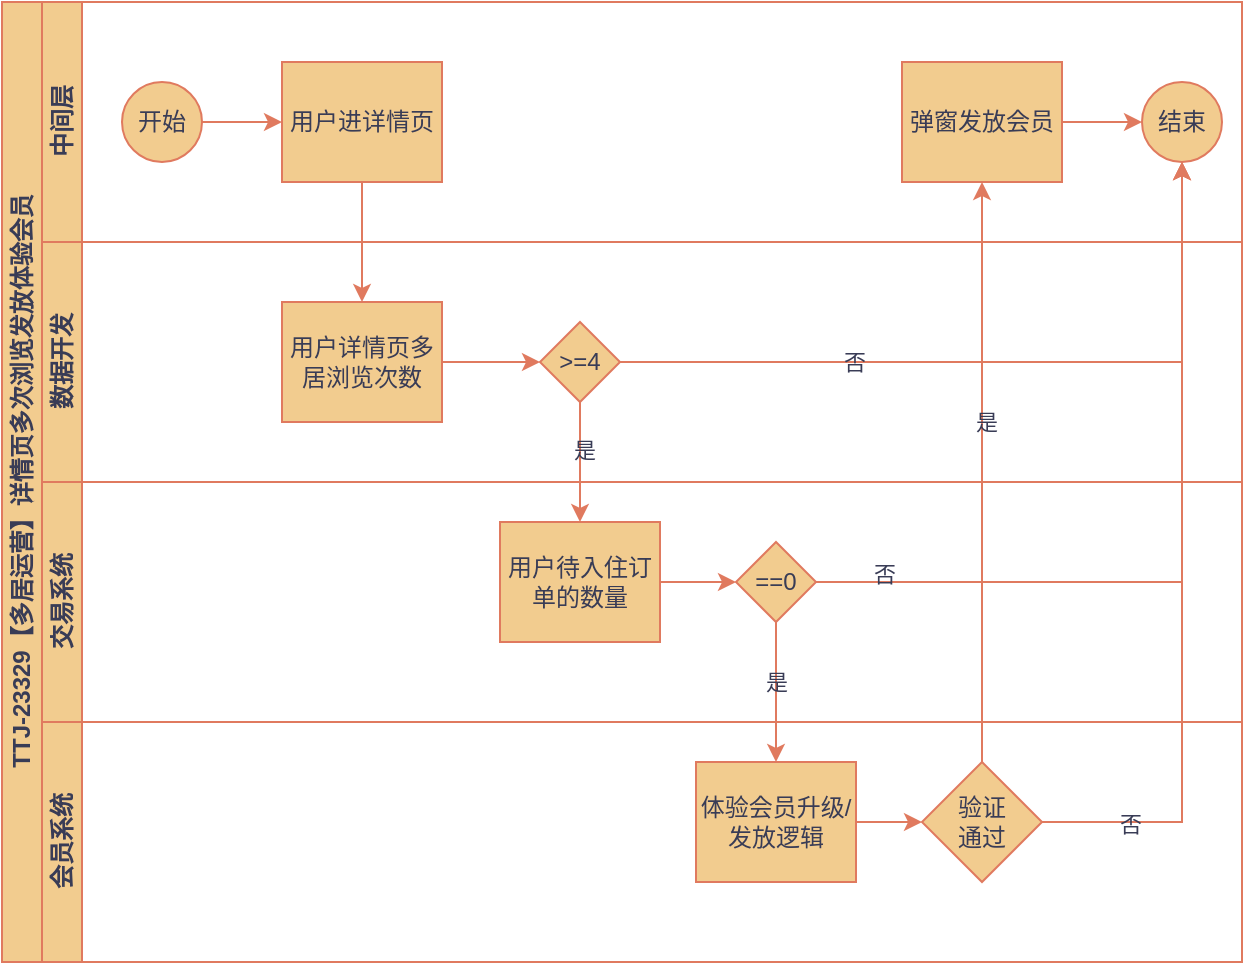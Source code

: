 <mxfile version="21.6.1" type="github">
  <diagram id="prtHgNgQTEPvFCAcTncT" name="Page-1">
    <mxGraphModel dx="1194" dy="773" grid="1" gridSize="10" guides="1" tooltips="1" connect="1" arrows="1" fold="1" page="1" pageScale="1" pageWidth="827" pageHeight="1169" math="0" shadow="0">
      <root>
        <mxCell id="0" />
        <mxCell id="1" parent="0" />
        <mxCell id="dNxyNK7c78bLwvsdeMH5-19" value="TTJ-23329【多居运营】详情页多次浏览发放体验会员" style="swimlane;html=1;childLayout=stackLayout;resizeParent=1;resizeParentMax=0;horizontal=0;startSize=20;horizontalStack=0;labelBackgroundColor=none;fillColor=#F2CC8F;strokeColor=#E07A5F;fontColor=#393C56;rounded=0;" parent="1" vertex="1">
          <mxGeometry x="120" y="120" width="620" height="480" as="geometry" />
        </mxCell>
        <mxCell id="dNxyNK7c78bLwvsdeMH5-20" value="中间层" style="swimlane;html=1;startSize=20;horizontal=0;labelBackgroundColor=none;fillColor=#F2CC8F;strokeColor=#E07A5F;fontColor=#393C56;rounded=0;" parent="dNxyNK7c78bLwvsdeMH5-19" vertex="1">
          <mxGeometry x="20" width="600" height="120" as="geometry" />
        </mxCell>
        <mxCell id="dNxyNK7c78bLwvsdeMH5-25" value="" style="edgeStyle=orthogonalEdgeStyle;rounded=0;orthogonalLoop=1;jettySize=auto;html=1;labelBackgroundColor=none;strokeColor=#E07A5F;fontColor=default;" parent="dNxyNK7c78bLwvsdeMH5-20" source="dNxyNK7c78bLwvsdeMH5-23" target="dNxyNK7c78bLwvsdeMH5-24" edge="1">
          <mxGeometry relative="1" as="geometry" />
        </mxCell>
        <mxCell id="dNxyNK7c78bLwvsdeMH5-23" value="开始" style="ellipse;whiteSpace=wrap;html=1;labelBackgroundColor=none;fillColor=#F2CC8F;strokeColor=#E07A5F;fontColor=#393C56;rounded=0;" parent="dNxyNK7c78bLwvsdeMH5-20" vertex="1">
          <mxGeometry x="40" y="40" width="40" height="40" as="geometry" />
        </mxCell>
        <mxCell id="dNxyNK7c78bLwvsdeMH5-24" value="用户进详情页" style="rounded=0;whiteSpace=wrap;html=1;fontFamily=Helvetica;fontSize=12;fontColor=#393C56;align=center;labelBackgroundColor=none;fillColor=#F2CC8F;strokeColor=#E07A5F;" parent="dNxyNK7c78bLwvsdeMH5-20" vertex="1">
          <mxGeometry x="120" y="30" width="80" height="60" as="geometry" />
        </mxCell>
        <mxCell id="dNxyNK7c78bLwvsdeMH5-30" value="弹窗发放会员" style="rounded=0;whiteSpace=wrap;html=1;fontFamily=Helvetica;fontSize=12;fontColor=#393C56;align=center;labelBackgroundColor=none;fillColor=#F2CC8F;strokeColor=#E07A5F;" parent="dNxyNK7c78bLwvsdeMH5-20" vertex="1">
          <mxGeometry x="430" y="30" width="80" height="60" as="geometry" />
        </mxCell>
        <mxCell id="dNxyNK7c78bLwvsdeMH5-32" value="结束" style="ellipse;whiteSpace=wrap;html=1;labelBackgroundColor=none;fillColor=#F2CC8F;strokeColor=#E07A5F;fontColor=#393C56;rounded=0;" parent="dNxyNK7c78bLwvsdeMH5-20" vertex="1">
          <mxGeometry x="550" y="40" width="40" height="40" as="geometry" />
        </mxCell>
        <mxCell id="dNxyNK7c78bLwvsdeMH5-33" value="" style="edgeStyle=orthogonalEdgeStyle;rounded=0;orthogonalLoop=1;jettySize=auto;html=1;endArrow=classic;endFill=1;labelBackgroundColor=none;strokeColor=#E07A5F;fontColor=default;" parent="dNxyNK7c78bLwvsdeMH5-20" source="dNxyNK7c78bLwvsdeMH5-30" target="dNxyNK7c78bLwvsdeMH5-32" edge="1">
          <mxGeometry relative="1" as="geometry" />
        </mxCell>
        <mxCell id="dNxyNK7c78bLwvsdeMH5-21" value="数据开发" style="swimlane;html=1;startSize=20;horizontal=0;labelBackgroundColor=none;fillColor=#F2CC8F;strokeColor=#E07A5F;fontColor=#393C56;rounded=0;" parent="dNxyNK7c78bLwvsdeMH5-19" vertex="1">
          <mxGeometry x="20" y="120" width="600" height="120" as="geometry" />
        </mxCell>
        <mxCell id="dNxyNK7c78bLwvsdeMH5-29" value="" style="edgeStyle=orthogonalEdgeStyle;rounded=0;orthogonalLoop=1;jettySize=auto;html=1;endArrow=classic;endFill=1;labelBackgroundColor=none;strokeColor=#E07A5F;fontColor=default;" parent="dNxyNK7c78bLwvsdeMH5-21" source="dNxyNK7c78bLwvsdeMH5-26" target="dNxyNK7c78bLwvsdeMH5-28" edge="1">
          <mxGeometry relative="1" as="geometry" />
        </mxCell>
        <mxCell id="dNxyNK7c78bLwvsdeMH5-26" value="用户详情页多居浏览次数" style="rounded=0;whiteSpace=wrap;html=1;fontFamily=Helvetica;fontSize=12;fontColor=#393C56;align=center;labelBackgroundColor=none;fillColor=#F2CC8F;strokeColor=#E07A5F;" parent="dNxyNK7c78bLwvsdeMH5-21" vertex="1">
          <mxGeometry x="120" y="30" width="80" height="60" as="geometry" />
        </mxCell>
        <mxCell id="dNxyNK7c78bLwvsdeMH5-28" value="&amp;gt;=4" style="rhombus;whiteSpace=wrap;html=1;fontFamily=Helvetica;fontSize=12;fontColor=#393C56;align=center;labelBackgroundColor=none;fillColor=#F2CC8F;strokeColor=#E07A5F;rounded=0;" parent="dNxyNK7c78bLwvsdeMH5-21" vertex="1">
          <mxGeometry x="249" y="40" width="40" height="40" as="geometry" />
        </mxCell>
        <mxCell id="kH6p6_VHrQK2gWuUlMil-5" value="交易系统" style="swimlane;html=1;startSize=20;horizontal=0;points=[[0,0,0,0,0],[0,0.25,0,0,0],[0,0.5,0,0,0],[0,0.75,0,0,0],[0,1,0,0,0],[0.25,0,0,0,0],[0.25,1,0,0,0],[0.5,0,0,0,0],[0.5,1,0,0,0],[0.75,0,0,0,0],[0.75,1,0,0,0],[1,0,0,0,0],[1,0.25,0,0,0],[1,0.5,0,0,0],[1,0.75,0,0,0],[1,1,0,0,0]];labelBackgroundColor=none;fillColor=#F2CC8F;strokeColor=#E07A5F;fontColor=#393C56;rounded=0;" parent="dNxyNK7c78bLwvsdeMH5-19" vertex="1">
          <mxGeometry x="20" y="240" width="600" height="120" as="geometry" />
        </mxCell>
        <mxCell id="kH6p6_VHrQK2gWuUlMil-6" value="" style="edgeStyle=orthogonalEdgeStyle;rounded=0;orthogonalLoop=1;jettySize=auto;html=1;endArrow=classic;endFill=1;labelBackgroundColor=none;strokeColor=#E07A5F;fontColor=default;" parent="kH6p6_VHrQK2gWuUlMil-5" source="kH6p6_VHrQK2gWuUlMil-7" target="kH6p6_VHrQK2gWuUlMil-8" edge="1">
          <mxGeometry relative="1" as="geometry" />
        </mxCell>
        <mxCell id="kH6p6_VHrQK2gWuUlMil-7" value="用户待入住订单的数量" style="rounded=0;whiteSpace=wrap;html=1;fontFamily=Helvetica;fontSize=12;fontColor=#393C56;align=center;labelBackgroundColor=none;fillColor=#F2CC8F;strokeColor=#E07A5F;" parent="kH6p6_VHrQK2gWuUlMil-5" vertex="1">
          <mxGeometry x="229" y="20" width="80" height="60" as="geometry" />
        </mxCell>
        <mxCell id="kH6p6_VHrQK2gWuUlMil-8" value="==0" style="rhombus;whiteSpace=wrap;html=1;fontFamily=Helvetica;fontSize=12;fontColor=#393C56;align=center;labelBackgroundColor=none;fillColor=#F2CC8F;strokeColor=#E07A5F;rounded=0;" parent="kH6p6_VHrQK2gWuUlMil-5" vertex="1">
          <mxGeometry x="347" y="30" width="40" height="40" as="geometry" />
        </mxCell>
        <mxCell id="dNxyNK7c78bLwvsdeMH5-22" value="会员系统" style="swimlane;html=1;startSize=20;horizontal=0;points=[[0,0,0,0,0],[0,0.25,0,0,0],[0,0.5,0,0,0],[0,0.75,0,0,0],[0,1,0,0,0],[0.25,0,0,0,0],[0.25,1,0,0,0],[0.5,0,0,0,0],[0.5,1,0,0,0],[0.75,0,0,0,0],[0.75,1,0,0,0],[1,0,0,0,0],[1,0.25,0,0,0],[1,0.5,0,0,0],[1,0.75,0,0,0],[1,1,0,0,0]];labelBackgroundColor=none;fillColor=#F2CC8F;strokeColor=#E07A5F;fontColor=#393C56;rounded=0;" parent="dNxyNK7c78bLwvsdeMH5-19" vertex="1">
          <mxGeometry x="20" y="360" width="600" height="120" as="geometry">
            <mxRectangle x="20" y="360" width="430" height="30" as="alternateBounds" />
          </mxGeometry>
        </mxCell>
        <mxCell id="kH6p6_VHrQK2gWuUlMil-25" value="" style="edgeStyle=orthogonalEdgeStyle;rounded=0;orthogonalLoop=1;jettySize=auto;html=1;labelBackgroundColor=none;strokeColor=#E07A5F;fontColor=default;" parent="dNxyNK7c78bLwvsdeMH5-22" source="dNxyNK7c78bLwvsdeMH5-34" target="kH6p6_VHrQK2gWuUlMil-12" edge="1">
          <mxGeometry relative="1" as="geometry" />
        </mxCell>
        <mxCell id="dNxyNK7c78bLwvsdeMH5-34" value="体验会员升级/发放逻辑" style="rounded=0;whiteSpace=wrap;html=1;fontFamily=Helvetica;fontSize=12;fontColor=#393C56;align=center;labelBackgroundColor=none;fillColor=#F2CC8F;strokeColor=#E07A5F;" parent="dNxyNK7c78bLwvsdeMH5-22" vertex="1">
          <mxGeometry x="327" y="20" width="80" height="60" as="geometry" />
        </mxCell>
        <mxCell id="kH6p6_VHrQK2gWuUlMil-12" value="验证&lt;br&gt;通过" style="rhombus;whiteSpace=wrap;html=1;fontFamily=Helvetica;fontSize=12;fontColor=#393C56;align=center;labelBackgroundColor=none;fillColor=#F2CC8F;strokeColor=#E07A5F;rounded=0;" parent="dNxyNK7c78bLwvsdeMH5-22" vertex="1">
          <mxGeometry x="440" y="20" width="60" height="60" as="geometry" />
        </mxCell>
        <mxCell id="kH6p6_VHrQK2gWuUlMil-9" value="" style="edgeStyle=orthogonalEdgeStyle;rounded=0;orthogonalLoop=1;jettySize=auto;html=1;labelBackgroundColor=none;strokeColor=#E07A5F;fontColor=default;" parent="dNxyNK7c78bLwvsdeMH5-19" source="dNxyNK7c78bLwvsdeMH5-24" target="dNxyNK7c78bLwvsdeMH5-26" edge="1">
          <mxGeometry relative="1" as="geometry" />
        </mxCell>
        <mxCell id="kH6p6_VHrQK2gWuUlMil-10" value="" style="edgeStyle=orthogonalEdgeStyle;rounded=0;orthogonalLoop=1;jettySize=auto;html=1;labelBackgroundColor=none;strokeColor=#E07A5F;fontColor=default;" parent="dNxyNK7c78bLwvsdeMH5-19" source="dNxyNK7c78bLwvsdeMH5-28" target="kH6p6_VHrQK2gWuUlMil-7" edge="1">
          <mxGeometry relative="1" as="geometry" />
        </mxCell>
        <mxCell id="kH6p6_VHrQK2gWuUlMil-15" value="是" style="edgeLabel;html=1;align=center;verticalAlign=middle;resizable=0;points=[];labelBackgroundColor=none;fontColor=#393C56;rounded=0;" parent="kH6p6_VHrQK2gWuUlMil-10" vertex="1" connectable="0">
          <mxGeometry x="-0.212" y="2" relative="1" as="geometry">
            <mxPoint as="offset" />
          </mxGeometry>
        </mxCell>
        <mxCell id="kH6p6_VHrQK2gWuUlMil-11" value="" style="edgeStyle=orthogonalEdgeStyle;rounded=0;orthogonalLoop=1;jettySize=auto;html=1;labelBackgroundColor=none;strokeColor=#E07A5F;fontColor=default;" parent="dNxyNK7c78bLwvsdeMH5-19" source="kH6p6_VHrQK2gWuUlMil-8" target="dNxyNK7c78bLwvsdeMH5-34" edge="1">
          <mxGeometry relative="1" as="geometry" />
        </mxCell>
        <mxCell id="kH6p6_VHrQK2gWuUlMil-16" value="是" style="edgeLabel;html=1;align=center;verticalAlign=middle;resizable=0;points=[];labelBackgroundColor=none;fontColor=#393C56;rounded=0;" parent="kH6p6_VHrQK2gWuUlMil-11" vertex="1" connectable="0">
          <mxGeometry x="-0.163" relative="1" as="geometry">
            <mxPoint as="offset" />
          </mxGeometry>
        </mxCell>
        <mxCell id="kH6p6_VHrQK2gWuUlMil-14" style="edgeStyle=orthogonalEdgeStyle;rounded=0;orthogonalLoop=1;jettySize=auto;html=1;labelBackgroundColor=none;strokeColor=#E07A5F;fontColor=default;" parent="dNxyNK7c78bLwvsdeMH5-19" source="kH6p6_VHrQK2gWuUlMil-12" target="dNxyNK7c78bLwvsdeMH5-30" edge="1">
          <mxGeometry relative="1" as="geometry" />
        </mxCell>
        <mxCell id="kH6p6_VHrQK2gWuUlMil-24" value="是" style="edgeLabel;html=1;align=center;verticalAlign=middle;resizable=0;points=[];labelBackgroundColor=none;fontColor=#393C56;rounded=0;" parent="kH6p6_VHrQK2gWuUlMil-14" vertex="1" connectable="0">
          <mxGeometry x="0.173" y="-2" relative="1" as="geometry">
            <mxPoint as="offset" />
          </mxGeometry>
        </mxCell>
        <mxCell id="kH6p6_VHrQK2gWuUlMil-18" style="edgeStyle=orthogonalEdgeStyle;rounded=0;orthogonalLoop=1;jettySize=auto;html=1;exitX=1;exitY=0.5;exitDx=0;exitDy=0;labelBackgroundColor=none;strokeColor=#E07A5F;fontColor=default;" parent="dNxyNK7c78bLwvsdeMH5-19" source="dNxyNK7c78bLwvsdeMH5-28" target="dNxyNK7c78bLwvsdeMH5-32" edge="1">
          <mxGeometry relative="1" as="geometry" />
        </mxCell>
        <mxCell id="kH6p6_VHrQK2gWuUlMil-19" value="否" style="edgeLabel;html=1;align=center;verticalAlign=middle;resizable=0;points=[];labelBackgroundColor=none;fontColor=#393C56;rounded=0;" parent="kH6p6_VHrQK2gWuUlMil-18" vertex="1" connectable="0">
          <mxGeometry x="-0.389" relative="1" as="geometry">
            <mxPoint as="offset" />
          </mxGeometry>
        </mxCell>
        <mxCell id="kH6p6_VHrQK2gWuUlMil-20" style="edgeStyle=orthogonalEdgeStyle;rounded=0;orthogonalLoop=1;jettySize=auto;html=1;entryX=0.5;entryY=1;entryDx=0;entryDy=0;labelBackgroundColor=none;strokeColor=#E07A5F;fontColor=default;" parent="dNxyNK7c78bLwvsdeMH5-19" source="kH6p6_VHrQK2gWuUlMil-8" target="dNxyNK7c78bLwvsdeMH5-32" edge="1">
          <mxGeometry relative="1" as="geometry" />
        </mxCell>
        <mxCell id="kH6p6_VHrQK2gWuUlMil-21" value="否" style="edgeLabel;html=1;align=center;verticalAlign=middle;resizable=0;points=[];labelBackgroundColor=none;fontColor=#393C56;rounded=0;" parent="kH6p6_VHrQK2gWuUlMil-20" vertex="1" connectable="0">
          <mxGeometry x="-0.826" y="4" relative="1" as="geometry">
            <mxPoint as="offset" />
          </mxGeometry>
        </mxCell>
        <mxCell id="kH6p6_VHrQK2gWuUlMil-22" style="edgeStyle=orthogonalEdgeStyle;rounded=0;orthogonalLoop=1;jettySize=auto;html=1;exitX=1;exitY=0.5;exitDx=0;exitDy=0;labelBackgroundColor=none;strokeColor=#E07A5F;fontColor=default;" parent="dNxyNK7c78bLwvsdeMH5-19" source="kH6p6_VHrQK2gWuUlMil-12" target="dNxyNK7c78bLwvsdeMH5-32" edge="1">
          <mxGeometry relative="1" as="geometry">
            <mxPoint x="590" y="90" as="targetPoint" />
          </mxGeometry>
        </mxCell>
        <mxCell id="kH6p6_VHrQK2gWuUlMil-26" value="否" style="edgeLabel;html=1;align=center;verticalAlign=middle;resizable=0;points=[];labelBackgroundColor=none;fontColor=#393C56;rounded=0;" parent="kH6p6_VHrQK2gWuUlMil-22" vertex="1" connectable="0">
          <mxGeometry x="-0.78" y="-1" relative="1" as="geometry">
            <mxPoint as="offset" />
          </mxGeometry>
        </mxCell>
      </root>
    </mxGraphModel>
  </diagram>
</mxfile>
